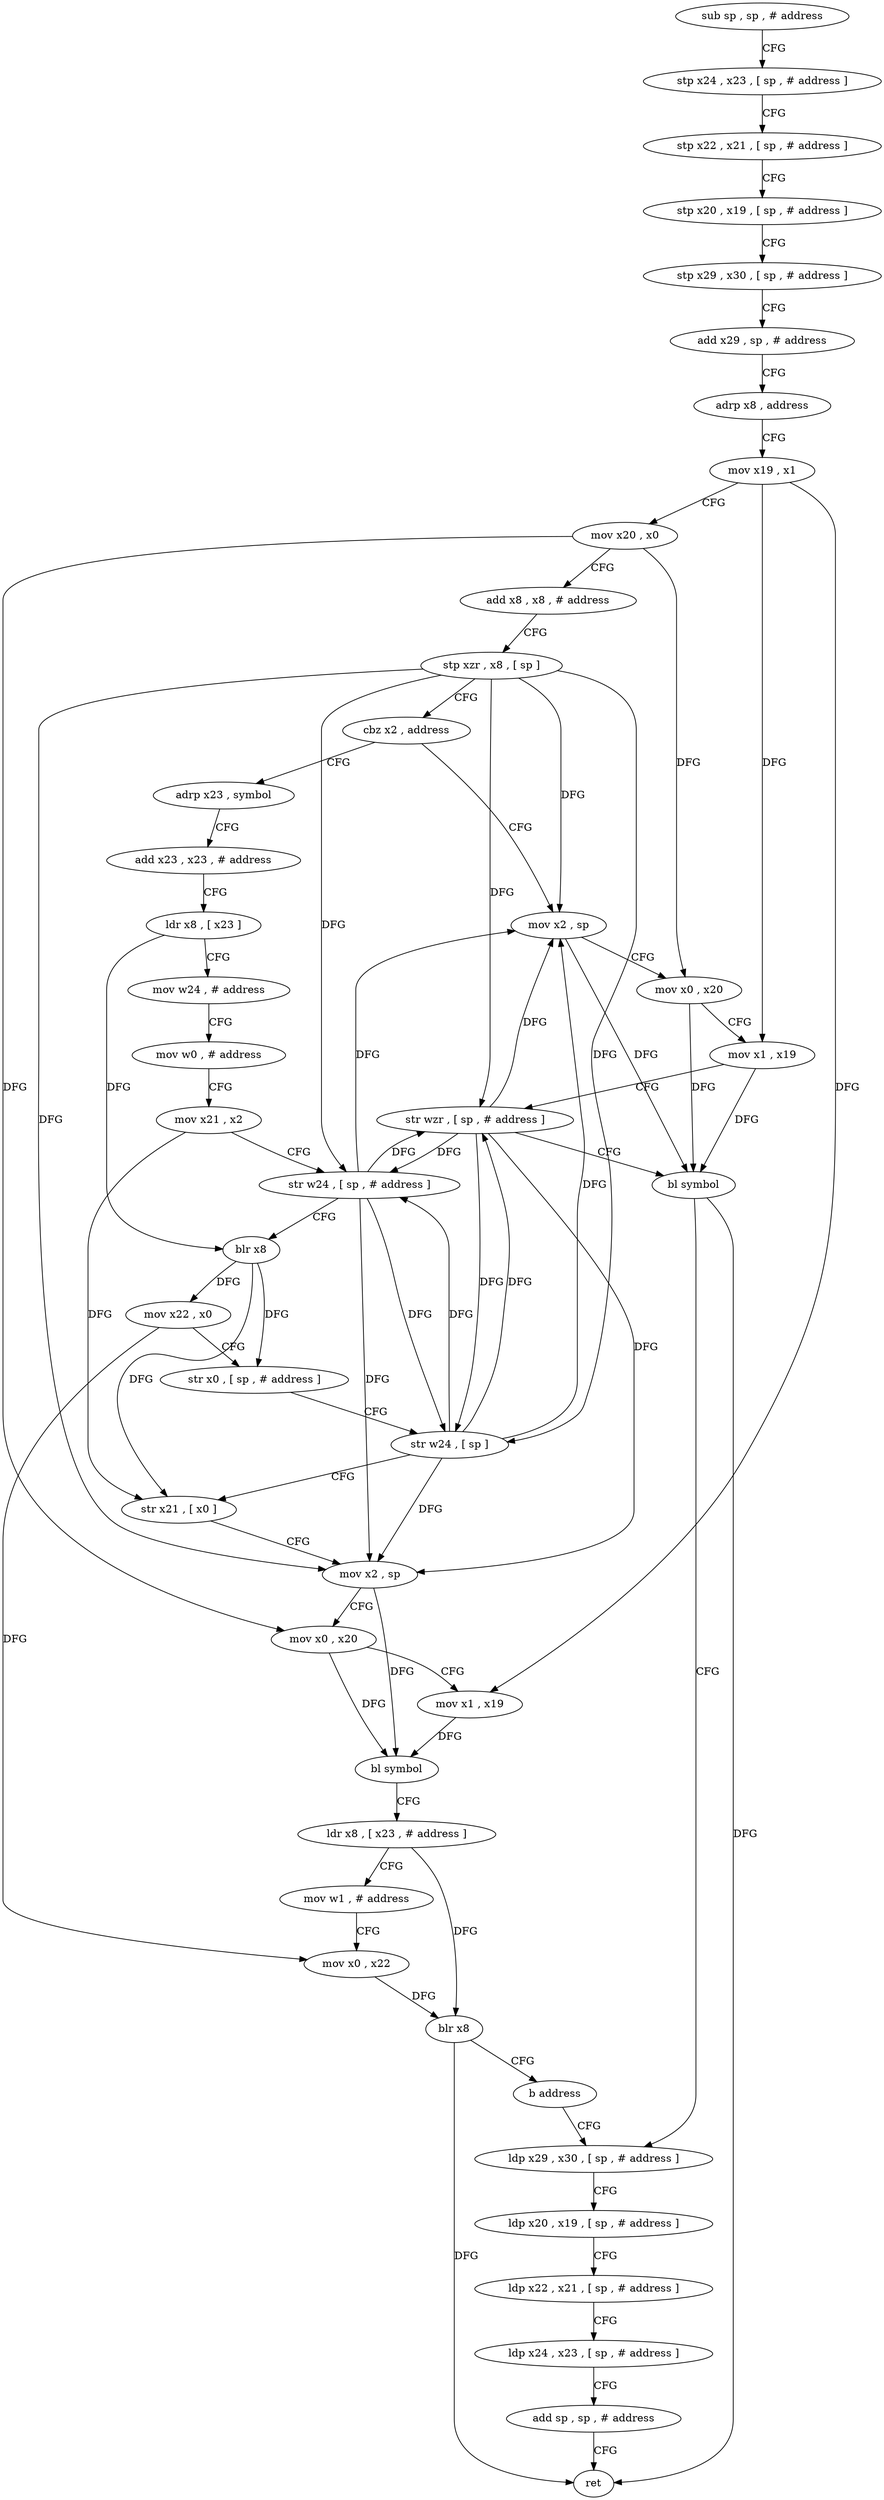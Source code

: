 digraph "func" {
"4232612" [label = "sub sp , sp , # address" ]
"4232616" [label = "stp x24 , x23 , [ sp , # address ]" ]
"4232620" [label = "stp x22 , x21 , [ sp , # address ]" ]
"4232624" [label = "stp x20 , x19 , [ sp , # address ]" ]
"4232628" [label = "stp x29 , x30 , [ sp , # address ]" ]
"4232632" [label = "add x29 , sp , # address" ]
"4232636" [label = "adrp x8 , address" ]
"4232640" [label = "mov x19 , x1" ]
"4232644" [label = "mov x20 , x0" ]
"4232648" [label = "add x8 , x8 , # address" ]
"4232652" [label = "stp xzr , x8 , [ sp ]" ]
"4232656" [label = "cbz x2 , address" ]
"4232744" [label = "mov x2 , sp" ]
"4232660" [label = "adrp x23 , symbol" ]
"4232748" [label = "mov x0 , x20" ]
"4232752" [label = "mov x1 , x19" ]
"4232756" [label = "str wzr , [ sp , # address ]" ]
"4232760" [label = "bl symbol" ]
"4232764" [label = "ldp x29 , x30 , [ sp , # address ]" ]
"4232664" [label = "add x23 , x23 , # address" ]
"4232668" [label = "ldr x8 , [ x23 ]" ]
"4232672" [label = "mov w24 , # address" ]
"4232676" [label = "mov w0 , # address" ]
"4232680" [label = "mov x21 , x2" ]
"4232684" [label = "str w24 , [ sp , # address ]" ]
"4232688" [label = "blr x8" ]
"4232692" [label = "mov x22 , x0" ]
"4232696" [label = "str x0 , [ sp , # address ]" ]
"4232700" [label = "str w24 , [ sp ]" ]
"4232704" [label = "str x21 , [ x0 ]" ]
"4232708" [label = "mov x2 , sp" ]
"4232712" [label = "mov x0 , x20" ]
"4232716" [label = "mov x1 , x19" ]
"4232720" [label = "bl symbol" ]
"4232724" [label = "ldr x8 , [ x23 , # address ]" ]
"4232728" [label = "mov w1 , # address" ]
"4232732" [label = "mov x0 , x22" ]
"4232736" [label = "blr x8" ]
"4232740" [label = "b address" ]
"4232768" [label = "ldp x20 , x19 , [ sp , # address ]" ]
"4232772" [label = "ldp x22 , x21 , [ sp , # address ]" ]
"4232776" [label = "ldp x24 , x23 , [ sp , # address ]" ]
"4232780" [label = "add sp , sp , # address" ]
"4232784" [label = "ret" ]
"4232612" -> "4232616" [ label = "CFG" ]
"4232616" -> "4232620" [ label = "CFG" ]
"4232620" -> "4232624" [ label = "CFG" ]
"4232624" -> "4232628" [ label = "CFG" ]
"4232628" -> "4232632" [ label = "CFG" ]
"4232632" -> "4232636" [ label = "CFG" ]
"4232636" -> "4232640" [ label = "CFG" ]
"4232640" -> "4232644" [ label = "CFG" ]
"4232640" -> "4232752" [ label = "DFG" ]
"4232640" -> "4232716" [ label = "DFG" ]
"4232644" -> "4232648" [ label = "CFG" ]
"4232644" -> "4232748" [ label = "DFG" ]
"4232644" -> "4232712" [ label = "DFG" ]
"4232648" -> "4232652" [ label = "CFG" ]
"4232652" -> "4232656" [ label = "CFG" ]
"4232652" -> "4232744" [ label = "DFG" ]
"4232652" -> "4232756" [ label = "DFG" ]
"4232652" -> "4232684" [ label = "DFG" ]
"4232652" -> "4232700" [ label = "DFG" ]
"4232652" -> "4232708" [ label = "DFG" ]
"4232656" -> "4232744" [ label = "CFG" ]
"4232656" -> "4232660" [ label = "CFG" ]
"4232744" -> "4232748" [ label = "CFG" ]
"4232744" -> "4232760" [ label = "DFG" ]
"4232660" -> "4232664" [ label = "CFG" ]
"4232748" -> "4232752" [ label = "CFG" ]
"4232748" -> "4232760" [ label = "DFG" ]
"4232752" -> "4232756" [ label = "CFG" ]
"4232752" -> "4232760" [ label = "DFG" ]
"4232756" -> "4232760" [ label = "CFG" ]
"4232756" -> "4232744" [ label = "DFG" ]
"4232756" -> "4232684" [ label = "DFG" ]
"4232756" -> "4232700" [ label = "DFG" ]
"4232756" -> "4232708" [ label = "DFG" ]
"4232760" -> "4232764" [ label = "CFG" ]
"4232760" -> "4232784" [ label = "DFG" ]
"4232764" -> "4232768" [ label = "CFG" ]
"4232664" -> "4232668" [ label = "CFG" ]
"4232668" -> "4232672" [ label = "CFG" ]
"4232668" -> "4232688" [ label = "DFG" ]
"4232672" -> "4232676" [ label = "CFG" ]
"4232676" -> "4232680" [ label = "CFG" ]
"4232680" -> "4232684" [ label = "CFG" ]
"4232680" -> "4232704" [ label = "DFG" ]
"4232684" -> "4232688" [ label = "CFG" ]
"4232684" -> "4232744" [ label = "DFG" ]
"4232684" -> "4232756" [ label = "DFG" ]
"4232684" -> "4232700" [ label = "DFG" ]
"4232684" -> "4232708" [ label = "DFG" ]
"4232688" -> "4232692" [ label = "DFG" ]
"4232688" -> "4232696" [ label = "DFG" ]
"4232688" -> "4232704" [ label = "DFG" ]
"4232692" -> "4232696" [ label = "CFG" ]
"4232692" -> "4232732" [ label = "DFG" ]
"4232696" -> "4232700" [ label = "CFG" ]
"4232700" -> "4232704" [ label = "CFG" ]
"4232700" -> "4232744" [ label = "DFG" ]
"4232700" -> "4232756" [ label = "DFG" ]
"4232700" -> "4232684" [ label = "DFG" ]
"4232700" -> "4232708" [ label = "DFG" ]
"4232704" -> "4232708" [ label = "CFG" ]
"4232708" -> "4232712" [ label = "CFG" ]
"4232708" -> "4232720" [ label = "DFG" ]
"4232712" -> "4232716" [ label = "CFG" ]
"4232712" -> "4232720" [ label = "DFG" ]
"4232716" -> "4232720" [ label = "DFG" ]
"4232720" -> "4232724" [ label = "CFG" ]
"4232724" -> "4232728" [ label = "CFG" ]
"4232724" -> "4232736" [ label = "DFG" ]
"4232728" -> "4232732" [ label = "CFG" ]
"4232732" -> "4232736" [ label = "DFG" ]
"4232736" -> "4232740" [ label = "CFG" ]
"4232736" -> "4232784" [ label = "DFG" ]
"4232740" -> "4232764" [ label = "CFG" ]
"4232768" -> "4232772" [ label = "CFG" ]
"4232772" -> "4232776" [ label = "CFG" ]
"4232776" -> "4232780" [ label = "CFG" ]
"4232780" -> "4232784" [ label = "CFG" ]
}
